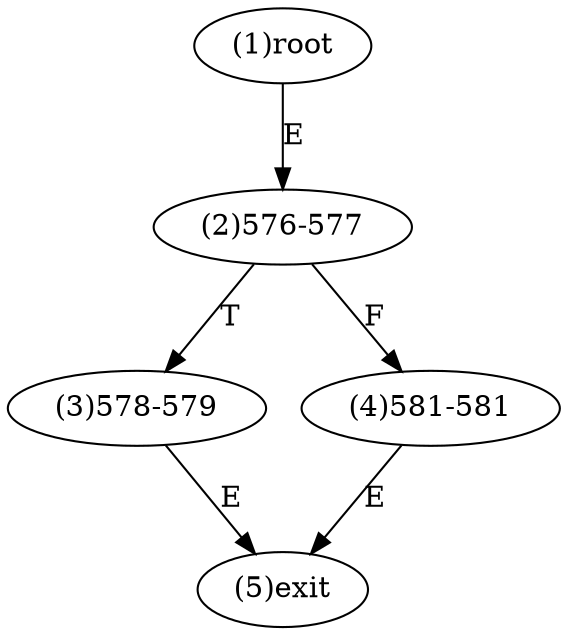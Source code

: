 digraph "" { 
1[ label="(1)root"];
2[ label="(2)576-577"];
3[ label="(3)578-579"];
4[ label="(4)581-581"];
5[ label="(5)exit"];
1->2[ label="E"];
2->4[ label="F"];
2->3[ label="T"];
3->5[ label="E"];
4->5[ label="E"];
}